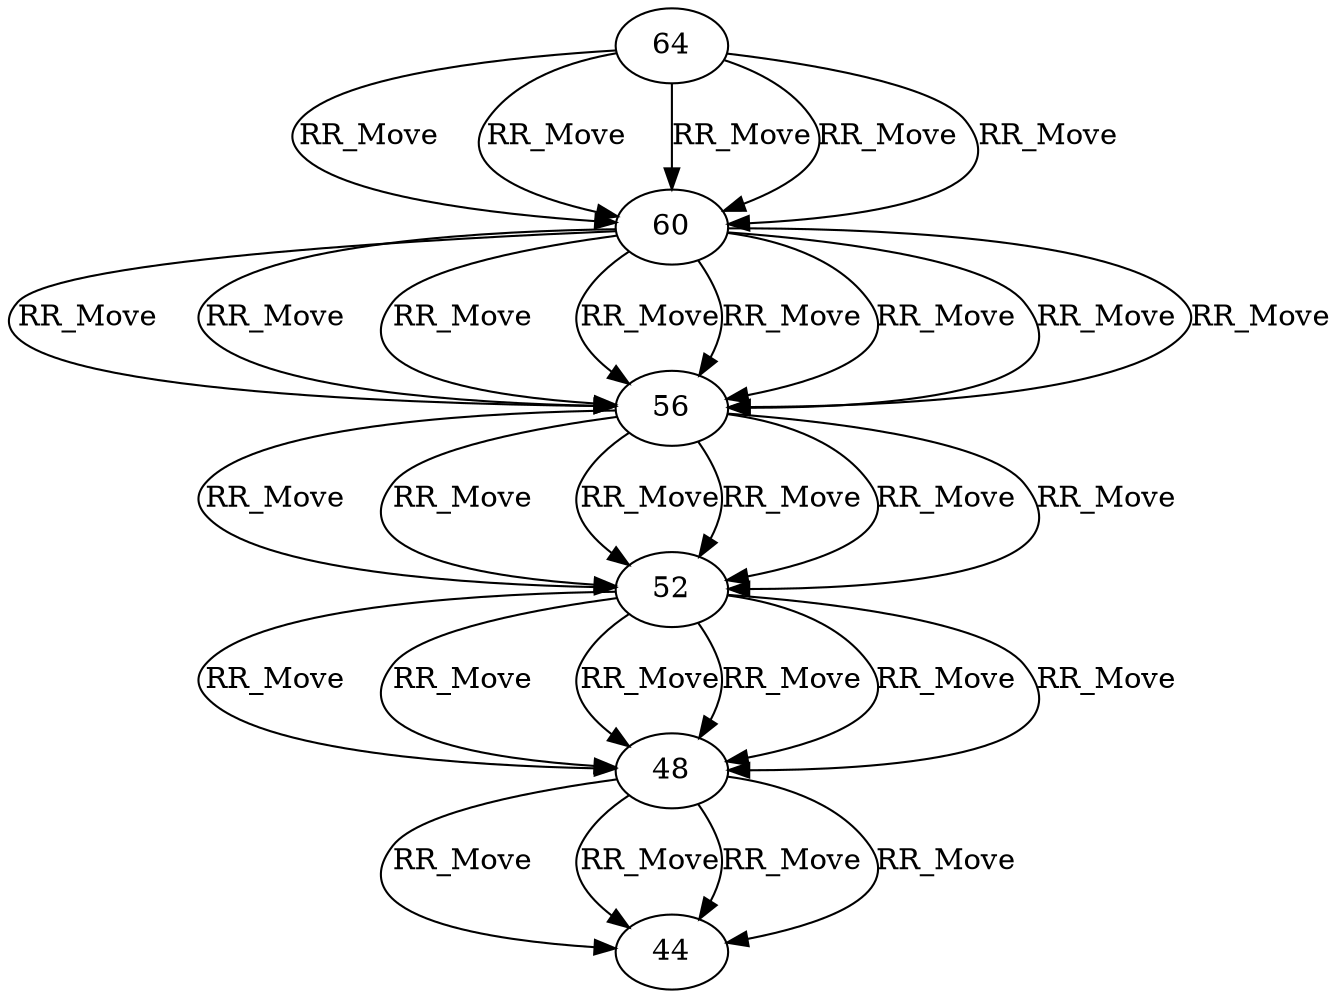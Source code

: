 digraph stateGraph{

64->60[label=RR_Move];
64->60[label=RR_Move];
64->60[label=RR_Move];
64->60[label=RR_Move];
64->60[label=RR_Move];
60->56[label=RR_Move];
60->56[label=RR_Move];
60->56[label=RR_Move];
60->56[label=RR_Move];
60->56[label=RR_Move];
60->56[label=RR_Move];
60->56[label=RR_Move];
60->56[label=RR_Move];
56->52[label=RR_Move];
56->52[label=RR_Move];
56->52[label=RR_Move];
56->52[label=RR_Move];
56->52[label=RR_Move];
56->52[label=RR_Move];
52->48[label=RR_Move];
52->48[label=RR_Move];
52->48[label=RR_Move];
52->48[label=RR_Move];
52->48[label=RR_Move];
52->48[label=RR_Move];
48->44[label=RR_Move];
48->44[label=RR_Move];
48->44[label=RR_Move];
48->44[label=RR_Move];

}